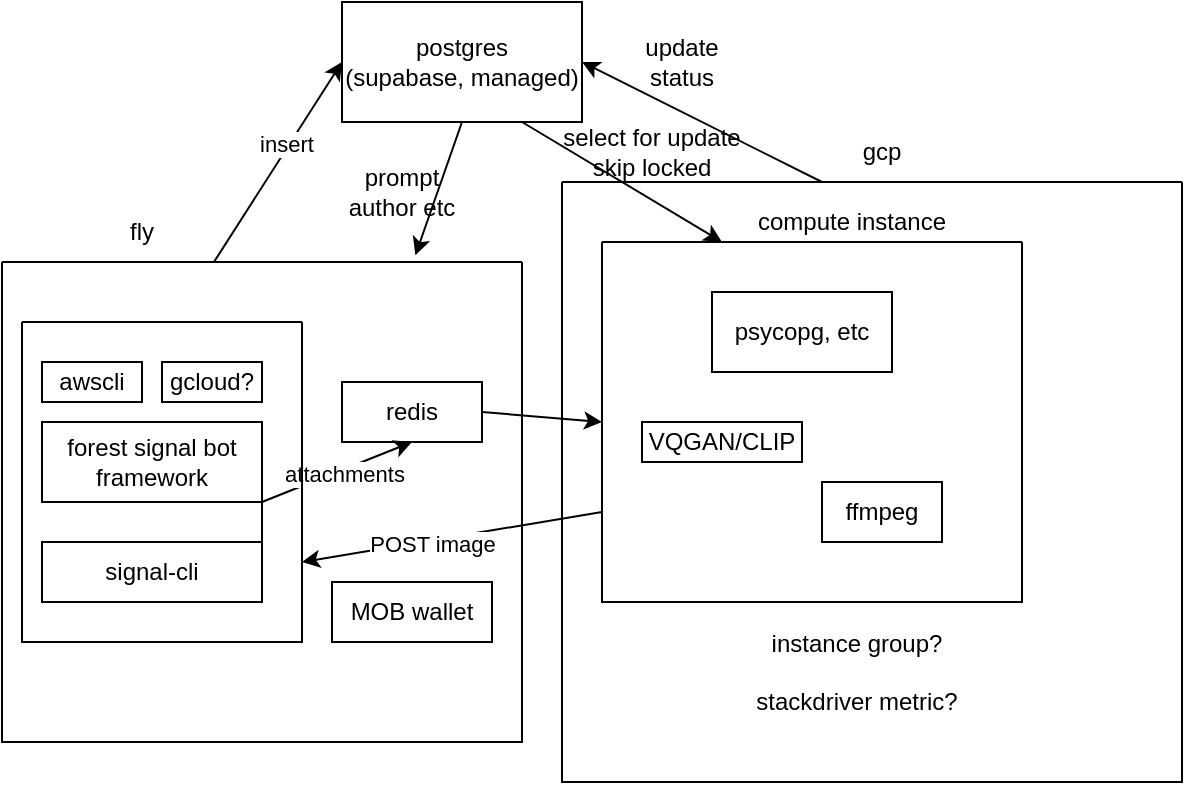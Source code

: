 <mxfile version="16.0.3" type="github">
  <diagram id="hZx8prxlAFbmcO8pOgQ3" name="Page-1">
    <mxGraphModel dx="798" dy="436" grid="1" gridSize="10" guides="1" tooltips="1" connect="1" arrows="1" fold="1" page="1" pageScale="1" pageWidth="850" pageHeight="1100" math="0" shadow="0">
      <root>
        <mxCell id="0" />
        <mxCell id="1" parent="0" />
        <mxCell id="qiKkZnuHFG8k8qks4Bed-2" value="postgres&lt;br&gt;(supabase, managed)" style="rounded=0;whiteSpace=wrap;html=1;" vertex="1" parent="1">
          <mxGeometry x="230" y="40" width="120" height="60" as="geometry" />
        </mxCell>
        <mxCell id="qiKkZnuHFG8k8qks4Bed-14" value="" style="endArrow=classic;html=1;rounded=0;exitX=0.75;exitY=1;exitDx=0;exitDy=0;entryX=0.25;entryY=0;entryDx=0;entryDy=0;" edge="1" parent="1" source="qiKkZnuHFG8k8qks4Bed-2">
          <mxGeometry width="50" height="50" relative="1" as="geometry">
            <mxPoint x="310" y="220" as="sourcePoint" />
            <mxPoint x="420" y="160" as="targetPoint" />
          </mxGeometry>
        </mxCell>
        <mxCell id="qiKkZnuHFG8k8qks4Bed-19" value="" style="endArrow=classic;html=1;rounded=0;entryX=0;entryY=0.5;entryDx=0;entryDy=0;exitX=0.5;exitY=0;exitDx=0;exitDy=0;" edge="1" parent="1" target="qiKkZnuHFG8k8qks4Bed-2">
          <mxGeometry width="50" height="50" relative="1" as="geometry">
            <mxPoint x="166" y="170" as="sourcePoint" />
            <mxPoint x="270" y="220" as="targetPoint" />
          </mxGeometry>
        </mxCell>
        <mxCell id="qiKkZnuHFG8k8qks4Bed-49" value="insert" style="edgeLabel;html=1;align=center;verticalAlign=middle;resizable=0;points=[];" vertex="1" connectable="0" parent="qiKkZnuHFG8k8qks4Bed-19">
          <mxGeometry x="0.162" y="2" relative="1" as="geometry">
            <mxPoint as="offset" />
          </mxGeometry>
        </mxCell>
        <mxCell id="qiKkZnuHFG8k8qks4Bed-21" value="" style="swimlane;startSize=0;fillColor=none;" vertex="1" parent="1">
          <mxGeometry x="60" y="170" width="260" height="240" as="geometry" />
        </mxCell>
        <mxCell id="qiKkZnuHFG8k8qks4Bed-1" value="signal-cli" style="rounded=0;whiteSpace=wrap;html=1;" vertex="1" parent="qiKkZnuHFG8k8qks4Bed-21">
          <mxGeometry x="20" y="140" width="110" height="30" as="geometry" />
        </mxCell>
        <mxCell id="qiKkZnuHFG8k8qks4Bed-26" value="forest signal bot framework" style="rounded=0;whiteSpace=wrap;html=1;fillColor=none;" vertex="1" parent="qiKkZnuHFG8k8qks4Bed-21">
          <mxGeometry x="20" y="80" width="110" height="40" as="geometry" />
        </mxCell>
        <mxCell id="qiKkZnuHFG8k8qks4Bed-5" value="redis" style="rounded=0;whiteSpace=wrap;html=1;fillColor=none;" vertex="1" parent="qiKkZnuHFG8k8qks4Bed-21">
          <mxGeometry x="170" y="60" width="70" height="30" as="geometry" />
        </mxCell>
        <mxCell id="qiKkZnuHFG8k8qks4Bed-15" value="" style="endArrow=classic;html=1;rounded=0;entryX=0.5;entryY=1;entryDx=0;entryDy=0;exitX=1;exitY=0.5;exitDx=0;exitDy=0;" edge="1" parent="qiKkZnuHFG8k8qks4Bed-21" source="qiKkZnuHFG8k8qks4Bed-1" target="qiKkZnuHFG8k8qks4Bed-5">
          <mxGeometry width="50" height="50" relative="1" as="geometry">
            <mxPoint x="300" y="85" as="sourcePoint" />
            <mxPoint x="270" y="110" as="targetPoint" />
            <Array as="points">
              <mxPoint x="130" y="120" />
            </Array>
          </mxGeometry>
        </mxCell>
        <mxCell id="qiKkZnuHFG8k8qks4Bed-32" value="attachments" style="edgeLabel;html=1;align=center;verticalAlign=middle;resizable=0;points=[];" vertex="1" connectable="0" parent="qiKkZnuHFG8k8qks4Bed-15">
          <mxGeometry x="0.368" y="-1" relative="1" as="geometry">
            <mxPoint y="1" as="offset" />
          </mxGeometry>
        </mxCell>
        <mxCell id="qiKkZnuHFG8k8qks4Bed-37" value="gcloud?" style="rounded=0;whiteSpace=wrap;html=1;fillColor=none;" vertex="1" parent="qiKkZnuHFG8k8qks4Bed-21">
          <mxGeometry x="80" y="50" width="50" height="20" as="geometry" />
        </mxCell>
        <mxCell id="qiKkZnuHFG8k8qks4Bed-4" value="awscli" style="rounded=0;whiteSpace=wrap;html=1;fillColor=none;" vertex="1" parent="qiKkZnuHFG8k8qks4Bed-21">
          <mxGeometry x="20" y="50" width="50" height="20" as="geometry" />
        </mxCell>
        <mxCell id="qiKkZnuHFG8k8qks4Bed-44" value="" style="swimlane;startSize=0;fillColor=none;" vertex="1" parent="qiKkZnuHFG8k8qks4Bed-21">
          <mxGeometry x="10" y="30" width="140" height="160" as="geometry" />
        </mxCell>
        <mxCell id="qiKkZnuHFG8k8qks4Bed-45" value="MOB wallet" style="rounded=0;whiteSpace=wrap;html=1;fillColor=none;" vertex="1" parent="qiKkZnuHFG8k8qks4Bed-21">
          <mxGeometry x="165" y="160" width="80" height="30" as="geometry" />
        </mxCell>
        <mxCell id="qiKkZnuHFG8k8qks4Bed-22" value="" style="swimlane;startSize=0;fillColor=none;" vertex="1" parent="1">
          <mxGeometry x="360" y="160" width="210" height="180" as="geometry" />
        </mxCell>
        <mxCell id="qiKkZnuHFG8k8qks4Bed-36" value="ffmpeg" style="rounded=0;whiteSpace=wrap;html=1;fillColor=none;" vertex="1" parent="qiKkZnuHFG8k8qks4Bed-22">
          <mxGeometry x="110" y="120" width="60" height="30" as="geometry" />
        </mxCell>
        <mxCell id="qiKkZnuHFG8k8qks4Bed-7" value="psycopg, etc" style="rounded=0;whiteSpace=wrap;html=1;fillColor=none;" vertex="1" parent="qiKkZnuHFG8k8qks4Bed-22">
          <mxGeometry x="55" y="25" width="90" height="40" as="geometry" />
        </mxCell>
        <mxCell id="qiKkZnuHFG8k8qks4Bed-39" value="" style="swimlane;startSize=0;fillColor=none;" vertex="1" parent="qiKkZnuHFG8k8qks4Bed-22">
          <mxGeometry x="-20" y="-30" width="310" height="300" as="geometry" />
        </mxCell>
        <mxCell id="qiKkZnuHFG8k8qks4Bed-41" value="instance group?&lt;br&gt;&lt;br&gt;stackdriver metric?&lt;br&gt;" style="text;html=1;strokeColor=none;fillColor=none;align=center;verticalAlign=middle;whiteSpace=wrap;rounded=0;" vertex="1" parent="qiKkZnuHFG8k8qks4Bed-39">
          <mxGeometry x="75" y="230" width="145" height="30" as="geometry" />
        </mxCell>
        <mxCell id="qiKkZnuHFG8k8qks4Bed-33" value="" style="endArrow=classic;html=1;rounded=0;exitX=1;exitY=0.5;exitDx=0;exitDy=0;entryX=0;entryY=0.5;entryDx=0;entryDy=0;" edge="1" parent="1" source="qiKkZnuHFG8k8qks4Bed-5" target="qiKkZnuHFG8k8qks4Bed-22">
          <mxGeometry width="50" height="50" relative="1" as="geometry">
            <mxPoint x="350" y="310" as="sourcePoint" />
            <mxPoint x="400" y="260" as="targetPoint" />
          </mxGeometry>
        </mxCell>
        <mxCell id="qiKkZnuHFG8k8qks4Bed-35" value="VQGAN/CLIP" style="rounded=0;whiteSpace=wrap;html=1;fillColor=none;" vertex="1" parent="1">
          <mxGeometry x="380" y="250" width="80" height="20" as="geometry" />
        </mxCell>
        <mxCell id="qiKkZnuHFG8k8qks4Bed-38" value="compute instance" style="text;html=1;strokeColor=none;fillColor=none;align=center;verticalAlign=middle;whiteSpace=wrap;rounded=0;" vertex="1" parent="1">
          <mxGeometry x="430" y="140" width="110" height="20" as="geometry" />
        </mxCell>
        <mxCell id="qiKkZnuHFG8k8qks4Bed-40" value="gcp" style="text;html=1;strokeColor=none;fillColor=none;align=center;verticalAlign=middle;whiteSpace=wrap;rounded=0;" vertex="1" parent="1">
          <mxGeometry x="470" y="100" width="60" height="30" as="geometry" />
        </mxCell>
        <mxCell id="qiKkZnuHFG8k8qks4Bed-43" value="fly" style="text;html=1;strokeColor=none;fillColor=none;align=center;verticalAlign=middle;whiteSpace=wrap;rounded=0;" vertex="1" parent="1">
          <mxGeometry x="100" y="140" width="60" height="30" as="geometry" />
        </mxCell>
        <mxCell id="qiKkZnuHFG8k8qks4Bed-46" value="select for update skip locked" style="text;html=1;strokeColor=none;fillColor=none;align=center;verticalAlign=middle;whiteSpace=wrap;rounded=0;" vertex="1" parent="1">
          <mxGeometry x="330" y="100" width="110" height="30" as="geometry" />
        </mxCell>
        <mxCell id="qiKkZnuHFG8k8qks4Bed-47" value="" style="endArrow=classic;html=1;rounded=0;entryX=1;entryY=0.5;entryDx=0;entryDy=0;exitX=0;exitY=1;exitDx=0;exitDy=0;" edge="1" parent="1" source="qiKkZnuHFG8k8qks4Bed-40" target="qiKkZnuHFG8k8qks4Bed-2">
          <mxGeometry width="50" height="50" relative="1" as="geometry">
            <mxPoint x="340" y="250" as="sourcePoint" />
            <mxPoint x="390" y="200" as="targetPoint" />
          </mxGeometry>
        </mxCell>
        <mxCell id="qiKkZnuHFG8k8qks4Bed-48" value="update status" style="text;html=1;strokeColor=none;fillColor=none;align=center;verticalAlign=middle;whiteSpace=wrap;rounded=0;" vertex="1" parent="1">
          <mxGeometry x="370" y="55" width="60" height="30" as="geometry" />
        </mxCell>
        <mxCell id="qiKkZnuHFG8k8qks4Bed-50" value="" style="endArrow=classic;html=1;rounded=0;exitX=0.5;exitY=1;exitDx=0;exitDy=0;entryX=0.795;entryY=-0.014;entryDx=0;entryDy=0;entryPerimeter=0;" edge="1" parent="1" source="qiKkZnuHFG8k8qks4Bed-2" target="qiKkZnuHFG8k8qks4Bed-21">
          <mxGeometry width="50" height="50" relative="1" as="geometry">
            <mxPoint x="340" y="240" as="sourcePoint" />
            <mxPoint x="390" y="190" as="targetPoint" />
            <Array as="points" />
          </mxGeometry>
        </mxCell>
        <mxCell id="qiKkZnuHFG8k8qks4Bed-51" value="prompt author etc" style="text;html=1;strokeColor=none;fillColor=none;align=center;verticalAlign=middle;whiteSpace=wrap;rounded=0;" vertex="1" parent="1">
          <mxGeometry x="230" y="120" width="60" height="30" as="geometry" />
        </mxCell>
        <mxCell id="qiKkZnuHFG8k8qks4Bed-53" value="" style="endArrow=classic;html=1;rounded=0;entryX=1;entryY=0.75;entryDx=0;entryDy=0;exitX=0;exitY=0.75;exitDx=0;exitDy=0;" edge="1" parent="1" source="qiKkZnuHFG8k8qks4Bed-22" target="qiKkZnuHFG8k8qks4Bed-44">
          <mxGeometry width="50" height="50" relative="1" as="geometry">
            <mxPoint x="340" y="240" as="sourcePoint" />
            <mxPoint x="390" y="190" as="targetPoint" />
          </mxGeometry>
        </mxCell>
        <mxCell id="qiKkZnuHFG8k8qks4Bed-54" value="POST image" style="edgeLabel;html=1;align=center;verticalAlign=middle;resizable=0;points=[];" vertex="1" connectable="0" parent="qiKkZnuHFG8k8qks4Bed-53">
          <mxGeometry x="0.136" y="2" relative="1" as="geometry">
            <mxPoint as="offset" />
          </mxGeometry>
        </mxCell>
      </root>
    </mxGraphModel>
  </diagram>
</mxfile>
